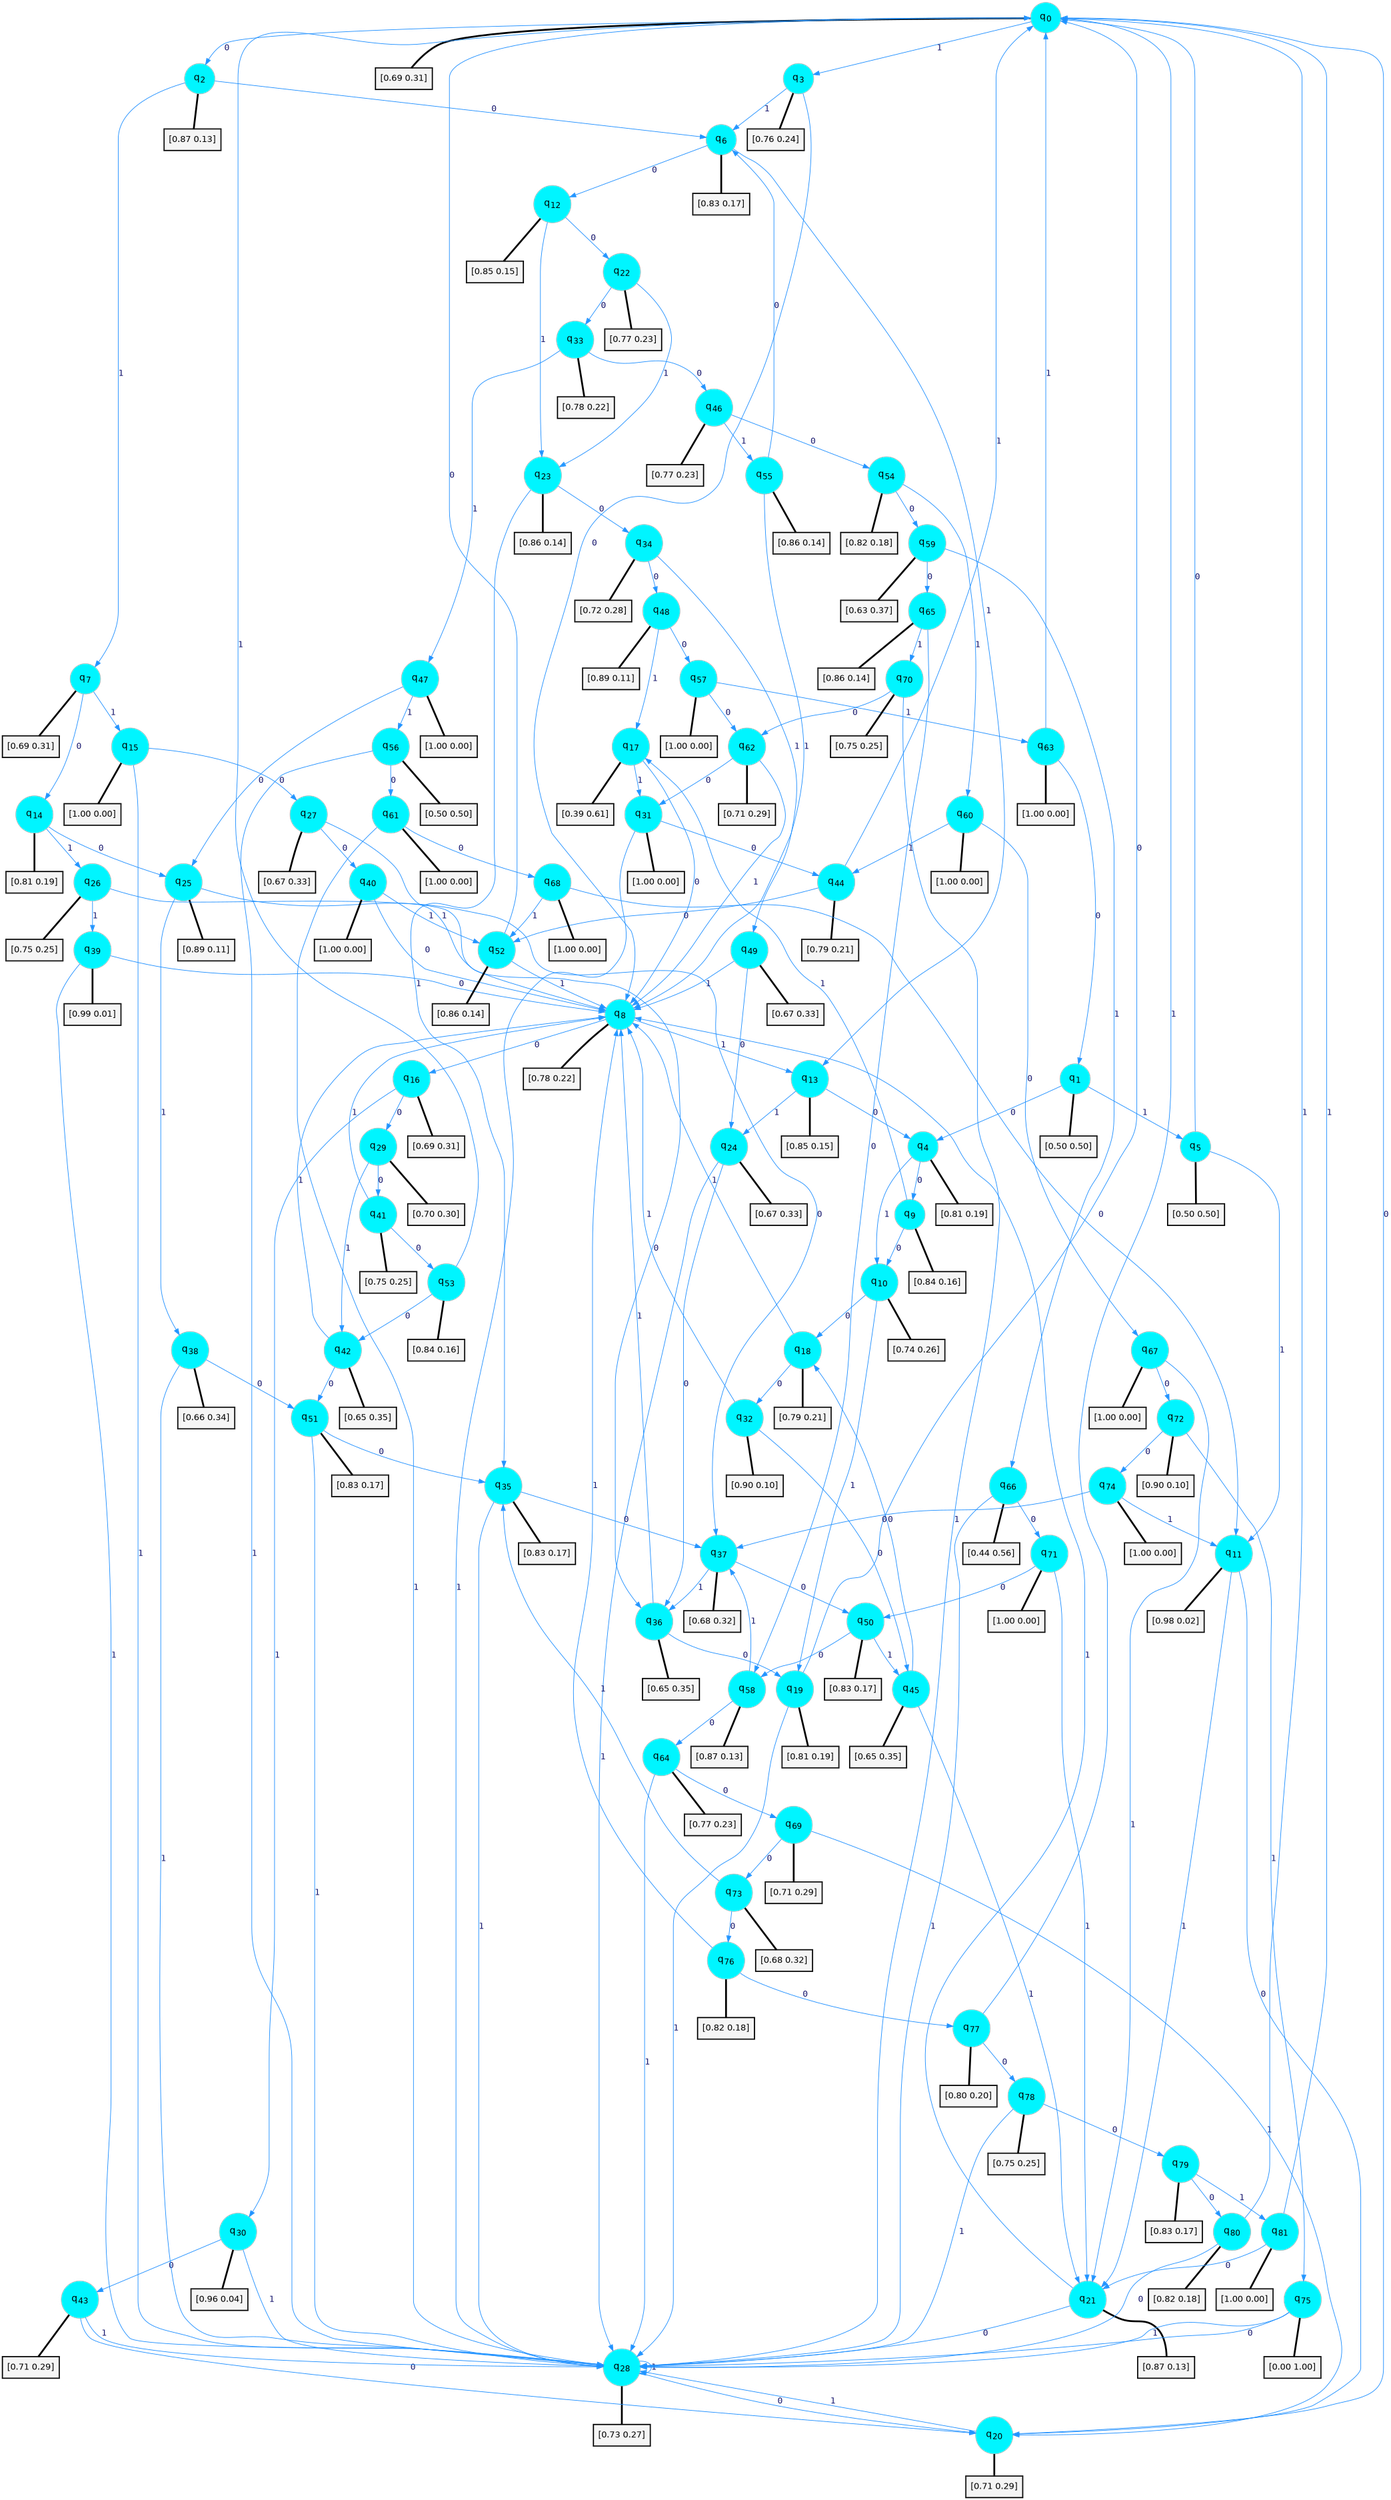 digraph G {
graph [
bgcolor=transparent, dpi=300, rankdir=TD, size="40,25"];
node [
color=gray, fillcolor=turquoise1, fontcolor=black, fontname=Helvetica, fontsize=16, fontweight=bold, shape=circle, style=filled];
edge [
arrowsize=1, color=dodgerblue1, fontcolor=midnightblue, fontname=courier, fontweight=bold, penwidth=1, style=solid, weight=20];
0[label=<q<SUB>0</SUB>>];
1[label=<q<SUB>1</SUB>>];
2[label=<q<SUB>2</SUB>>];
3[label=<q<SUB>3</SUB>>];
4[label=<q<SUB>4</SUB>>];
5[label=<q<SUB>5</SUB>>];
6[label=<q<SUB>6</SUB>>];
7[label=<q<SUB>7</SUB>>];
8[label=<q<SUB>8</SUB>>];
9[label=<q<SUB>9</SUB>>];
10[label=<q<SUB>10</SUB>>];
11[label=<q<SUB>11</SUB>>];
12[label=<q<SUB>12</SUB>>];
13[label=<q<SUB>13</SUB>>];
14[label=<q<SUB>14</SUB>>];
15[label=<q<SUB>15</SUB>>];
16[label=<q<SUB>16</SUB>>];
17[label=<q<SUB>17</SUB>>];
18[label=<q<SUB>18</SUB>>];
19[label=<q<SUB>19</SUB>>];
20[label=<q<SUB>20</SUB>>];
21[label=<q<SUB>21</SUB>>];
22[label=<q<SUB>22</SUB>>];
23[label=<q<SUB>23</SUB>>];
24[label=<q<SUB>24</SUB>>];
25[label=<q<SUB>25</SUB>>];
26[label=<q<SUB>26</SUB>>];
27[label=<q<SUB>27</SUB>>];
28[label=<q<SUB>28</SUB>>];
29[label=<q<SUB>29</SUB>>];
30[label=<q<SUB>30</SUB>>];
31[label=<q<SUB>31</SUB>>];
32[label=<q<SUB>32</SUB>>];
33[label=<q<SUB>33</SUB>>];
34[label=<q<SUB>34</SUB>>];
35[label=<q<SUB>35</SUB>>];
36[label=<q<SUB>36</SUB>>];
37[label=<q<SUB>37</SUB>>];
38[label=<q<SUB>38</SUB>>];
39[label=<q<SUB>39</SUB>>];
40[label=<q<SUB>40</SUB>>];
41[label=<q<SUB>41</SUB>>];
42[label=<q<SUB>42</SUB>>];
43[label=<q<SUB>43</SUB>>];
44[label=<q<SUB>44</SUB>>];
45[label=<q<SUB>45</SUB>>];
46[label=<q<SUB>46</SUB>>];
47[label=<q<SUB>47</SUB>>];
48[label=<q<SUB>48</SUB>>];
49[label=<q<SUB>49</SUB>>];
50[label=<q<SUB>50</SUB>>];
51[label=<q<SUB>51</SUB>>];
52[label=<q<SUB>52</SUB>>];
53[label=<q<SUB>53</SUB>>];
54[label=<q<SUB>54</SUB>>];
55[label=<q<SUB>55</SUB>>];
56[label=<q<SUB>56</SUB>>];
57[label=<q<SUB>57</SUB>>];
58[label=<q<SUB>58</SUB>>];
59[label=<q<SUB>59</SUB>>];
60[label=<q<SUB>60</SUB>>];
61[label=<q<SUB>61</SUB>>];
62[label=<q<SUB>62</SUB>>];
63[label=<q<SUB>63</SUB>>];
64[label=<q<SUB>64</SUB>>];
65[label=<q<SUB>65</SUB>>];
66[label=<q<SUB>66</SUB>>];
67[label=<q<SUB>67</SUB>>];
68[label=<q<SUB>68</SUB>>];
69[label=<q<SUB>69</SUB>>];
70[label=<q<SUB>70</SUB>>];
71[label=<q<SUB>71</SUB>>];
72[label=<q<SUB>72</SUB>>];
73[label=<q<SUB>73</SUB>>];
74[label=<q<SUB>74</SUB>>];
75[label=<q<SUB>75</SUB>>];
76[label=<q<SUB>76</SUB>>];
77[label=<q<SUB>77</SUB>>];
78[label=<q<SUB>78</SUB>>];
79[label=<q<SUB>79</SUB>>];
80[label=<q<SUB>80</SUB>>];
81[label=<q<SUB>81</SUB>>];
82[label="[0.69 0.31]", shape=box,fontcolor=black, fontname=Helvetica, fontsize=14, penwidth=2, fillcolor=whitesmoke,color=black];
83[label="[0.50 0.50]", shape=box,fontcolor=black, fontname=Helvetica, fontsize=14, penwidth=2, fillcolor=whitesmoke,color=black];
84[label="[0.87 0.13]", shape=box,fontcolor=black, fontname=Helvetica, fontsize=14, penwidth=2, fillcolor=whitesmoke,color=black];
85[label="[0.76 0.24]", shape=box,fontcolor=black, fontname=Helvetica, fontsize=14, penwidth=2, fillcolor=whitesmoke,color=black];
86[label="[0.81 0.19]", shape=box,fontcolor=black, fontname=Helvetica, fontsize=14, penwidth=2, fillcolor=whitesmoke,color=black];
87[label="[0.50 0.50]", shape=box,fontcolor=black, fontname=Helvetica, fontsize=14, penwidth=2, fillcolor=whitesmoke,color=black];
88[label="[0.83 0.17]", shape=box,fontcolor=black, fontname=Helvetica, fontsize=14, penwidth=2, fillcolor=whitesmoke,color=black];
89[label="[0.69 0.31]", shape=box,fontcolor=black, fontname=Helvetica, fontsize=14, penwidth=2, fillcolor=whitesmoke,color=black];
90[label="[0.78 0.22]", shape=box,fontcolor=black, fontname=Helvetica, fontsize=14, penwidth=2, fillcolor=whitesmoke,color=black];
91[label="[0.84 0.16]", shape=box,fontcolor=black, fontname=Helvetica, fontsize=14, penwidth=2, fillcolor=whitesmoke,color=black];
92[label="[0.74 0.26]", shape=box,fontcolor=black, fontname=Helvetica, fontsize=14, penwidth=2, fillcolor=whitesmoke,color=black];
93[label="[0.98 0.02]", shape=box,fontcolor=black, fontname=Helvetica, fontsize=14, penwidth=2, fillcolor=whitesmoke,color=black];
94[label="[0.85 0.15]", shape=box,fontcolor=black, fontname=Helvetica, fontsize=14, penwidth=2, fillcolor=whitesmoke,color=black];
95[label="[0.85 0.15]", shape=box,fontcolor=black, fontname=Helvetica, fontsize=14, penwidth=2, fillcolor=whitesmoke,color=black];
96[label="[0.81 0.19]", shape=box,fontcolor=black, fontname=Helvetica, fontsize=14, penwidth=2, fillcolor=whitesmoke,color=black];
97[label="[1.00 0.00]", shape=box,fontcolor=black, fontname=Helvetica, fontsize=14, penwidth=2, fillcolor=whitesmoke,color=black];
98[label="[0.69 0.31]", shape=box,fontcolor=black, fontname=Helvetica, fontsize=14, penwidth=2, fillcolor=whitesmoke,color=black];
99[label="[0.39 0.61]", shape=box,fontcolor=black, fontname=Helvetica, fontsize=14, penwidth=2, fillcolor=whitesmoke,color=black];
100[label="[0.79 0.21]", shape=box,fontcolor=black, fontname=Helvetica, fontsize=14, penwidth=2, fillcolor=whitesmoke,color=black];
101[label="[0.81 0.19]", shape=box,fontcolor=black, fontname=Helvetica, fontsize=14, penwidth=2, fillcolor=whitesmoke,color=black];
102[label="[0.71 0.29]", shape=box,fontcolor=black, fontname=Helvetica, fontsize=14, penwidth=2, fillcolor=whitesmoke,color=black];
103[label="[0.87 0.13]", shape=box,fontcolor=black, fontname=Helvetica, fontsize=14, penwidth=2, fillcolor=whitesmoke,color=black];
104[label="[0.77 0.23]", shape=box,fontcolor=black, fontname=Helvetica, fontsize=14, penwidth=2, fillcolor=whitesmoke,color=black];
105[label="[0.86 0.14]", shape=box,fontcolor=black, fontname=Helvetica, fontsize=14, penwidth=2, fillcolor=whitesmoke,color=black];
106[label="[0.67 0.33]", shape=box,fontcolor=black, fontname=Helvetica, fontsize=14, penwidth=2, fillcolor=whitesmoke,color=black];
107[label="[0.89 0.11]", shape=box,fontcolor=black, fontname=Helvetica, fontsize=14, penwidth=2, fillcolor=whitesmoke,color=black];
108[label="[0.75 0.25]", shape=box,fontcolor=black, fontname=Helvetica, fontsize=14, penwidth=2, fillcolor=whitesmoke,color=black];
109[label="[0.67 0.33]", shape=box,fontcolor=black, fontname=Helvetica, fontsize=14, penwidth=2, fillcolor=whitesmoke,color=black];
110[label="[0.73 0.27]", shape=box,fontcolor=black, fontname=Helvetica, fontsize=14, penwidth=2, fillcolor=whitesmoke,color=black];
111[label="[0.70 0.30]", shape=box,fontcolor=black, fontname=Helvetica, fontsize=14, penwidth=2, fillcolor=whitesmoke,color=black];
112[label="[0.96 0.04]", shape=box,fontcolor=black, fontname=Helvetica, fontsize=14, penwidth=2, fillcolor=whitesmoke,color=black];
113[label="[1.00 0.00]", shape=box,fontcolor=black, fontname=Helvetica, fontsize=14, penwidth=2, fillcolor=whitesmoke,color=black];
114[label="[0.90 0.10]", shape=box,fontcolor=black, fontname=Helvetica, fontsize=14, penwidth=2, fillcolor=whitesmoke,color=black];
115[label="[0.78 0.22]", shape=box,fontcolor=black, fontname=Helvetica, fontsize=14, penwidth=2, fillcolor=whitesmoke,color=black];
116[label="[0.72 0.28]", shape=box,fontcolor=black, fontname=Helvetica, fontsize=14, penwidth=2, fillcolor=whitesmoke,color=black];
117[label="[0.83 0.17]", shape=box,fontcolor=black, fontname=Helvetica, fontsize=14, penwidth=2, fillcolor=whitesmoke,color=black];
118[label="[0.65 0.35]", shape=box,fontcolor=black, fontname=Helvetica, fontsize=14, penwidth=2, fillcolor=whitesmoke,color=black];
119[label="[0.68 0.32]", shape=box,fontcolor=black, fontname=Helvetica, fontsize=14, penwidth=2, fillcolor=whitesmoke,color=black];
120[label="[0.66 0.34]", shape=box,fontcolor=black, fontname=Helvetica, fontsize=14, penwidth=2, fillcolor=whitesmoke,color=black];
121[label="[0.99 0.01]", shape=box,fontcolor=black, fontname=Helvetica, fontsize=14, penwidth=2, fillcolor=whitesmoke,color=black];
122[label="[1.00 0.00]", shape=box,fontcolor=black, fontname=Helvetica, fontsize=14, penwidth=2, fillcolor=whitesmoke,color=black];
123[label="[0.75 0.25]", shape=box,fontcolor=black, fontname=Helvetica, fontsize=14, penwidth=2, fillcolor=whitesmoke,color=black];
124[label="[0.65 0.35]", shape=box,fontcolor=black, fontname=Helvetica, fontsize=14, penwidth=2, fillcolor=whitesmoke,color=black];
125[label="[0.71 0.29]", shape=box,fontcolor=black, fontname=Helvetica, fontsize=14, penwidth=2, fillcolor=whitesmoke,color=black];
126[label="[0.79 0.21]", shape=box,fontcolor=black, fontname=Helvetica, fontsize=14, penwidth=2, fillcolor=whitesmoke,color=black];
127[label="[0.65 0.35]", shape=box,fontcolor=black, fontname=Helvetica, fontsize=14, penwidth=2, fillcolor=whitesmoke,color=black];
128[label="[0.77 0.23]", shape=box,fontcolor=black, fontname=Helvetica, fontsize=14, penwidth=2, fillcolor=whitesmoke,color=black];
129[label="[1.00 0.00]", shape=box,fontcolor=black, fontname=Helvetica, fontsize=14, penwidth=2, fillcolor=whitesmoke,color=black];
130[label="[0.89 0.11]", shape=box,fontcolor=black, fontname=Helvetica, fontsize=14, penwidth=2, fillcolor=whitesmoke,color=black];
131[label="[0.67 0.33]", shape=box,fontcolor=black, fontname=Helvetica, fontsize=14, penwidth=2, fillcolor=whitesmoke,color=black];
132[label="[0.83 0.17]", shape=box,fontcolor=black, fontname=Helvetica, fontsize=14, penwidth=2, fillcolor=whitesmoke,color=black];
133[label="[0.83 0.17]", shape=box,fontcolor=black, fontname=Helvetica, fontsize=14, penwidth=2, fillcolor=whitesmoke,color=black];
134[label="[0.86 0.14]", shape=box,fontcolor=black, fontname=Helvetica, fontsize=14, penwidth=2, fillcolor=whitesmoke,color=black];
135[label="[0.84 0.16]", shape=box,fontcolor=black, fontname=Helvetica, fontsize=14, penwidth=2, fillcolor=whitesmoke,color=black];
136[label="[0.82 0.18]", shape=box,fontcolor=black, fontname=Helvetica, fontsize=14, penwidth=2, fillcolor=whitesmoke,color=black];
137[label="[0.86 0.14]", shape=box,fontcolor=black, fontname=Helvetica, fontsize=14, penwidth=2, fillcolor=whitesmoke,color=black];
138[label="[0.50 0.50]", shape=box,fontcolor=black, fontname=Helvetica, fontsize=14, penwidth=2, fillcolor=whitesmoke,color=black];
139[label="[1.00 0.00]", shape=box,fontcolor=black, fontname=Helvetica, fontsize=14, penwidth=2, fillcolor=whitesmoke,color=black];
140[label="[0.87 0.13]", shape=box,fontcolor=black, fontname=Helvetica, fontsize=14, penwidth=2, fillcolor=whitesmoke,color=black];
141[label="[0.63 0.37]", shape=box,fontcolor=black, fontname=Helvetica, fontsize=14, penwidth=2, fillcolor=whitesmoke,color=black];
142[label="[1.00 0.00]", shape=box,fontcolor=black, fontname=Helvetica, fontsize=14, penwidth=2, fillcolor=whitesmoke,color=black];
143[label="[1.00 0.00]", shape=box,fontcolor=black, fontname=Helvetica, fontsize=14, penwidth=2, fillcolor=whitesmoke,color=black];
144[label="[0.71 0.29]", shape=box,fontcolor=black, fontname=Helvetica, fontsize=14, penwidth=2, fillcolor=whitesmoke,color=black];
145[label="[1.00 0.00]", shape=box,fontcolor=black, fontname=Helvetica, fontsize=14, penwidth=2, fillcolor=whitesmoke,color=black];
146[label="[0.77 0.23]", shape=box,fontcolor=black, fontname=Helvetica, fontsize=14, penwidth=2, fillcolor=whitesmoke,color=black];
147[label="[0.86 0.14]", shape=box,fontcolor=black, fontname=Helvetica, fontsize=14, penwidth=2, fillcolor=whitesmoke,color=black];
148[label="[0.44 0.56]", shape=box,fontcolor=black, fontname=Helvetica, fontsize=14, penwidth=2, fillcolor=whitesmoke,color=black];
149[label="[1.00 0.00]", shape=box,fontcolor=black, fontname=Helvetica, fontsize=14, penwidth=2, fillcolor=whitesmoke,color=black];
150[label="[1.00 0.00]", shape=box,fontcolor=black, fontname=Helvetica, fontsize=14, penwidth=2, fillcolor=whitesmoke,color=black];
151[label="[0.71 0.29]", shape=box,fontcolor=black, fontname=Helvetica, fontsize=14, penwidth=2, fillcolor=whitesmoke,color=black];
152[label="[0.75 0.25]", shape=box,fontcolor=black, fontname=Helvetica, fontsize=14, penwidth=2, fillcolor=whitesmoke,color=black];
153[label="[1.00 0.00]", shape=box,fontcolor=black, fontname=Helvetica, fontsize=14, penwidth=2, fillcolor=whitesmoke,color=black];
154[label="[0.90 0.10]", shape=box,fontcolor=black, fontname=Helvetica, fontsize=14, penwidth=2, fillcolor=whitesmoke,color=black];
155[label="[0.68 0.32]", shape=box,fontcolor=black, fontname=Helvetica, fontsize=14, penwidth=2, fillcolor=whitesmoke,color=black];
156[label="[1.00 0.00]", shape=box,fontcolor=black, fontname=Helvetica, fontsize=14, penwidth=2, fillcolor=whitesmoke,color=black];
157[label="[0.00 1.00]", shape=box,fontcolor=black, fontname=Helvetica, fontsize=14, penwidth=2, fillcolor=whitesmoke,color=black];
158[label="[0.82 0.18]", shape=box,fontcolor=black, fontname=Helvetica, fontsize=14, penwidth=2, fillcolor=whitesmoke,color=black];
159[label="[0.80 0.20]", shape=box,fontcolor=black, fontname=Helvetica, fontsize=14, penwidth=2, fillcolor=whitesmoke,color=black];
160[label="[0.75 0.25]", shape=box,fontcolor=black, fontname=Helvetica, fontsize=14, penwidth=2, fillcolor=whitesmoke,color=black];
161[label="[0.83 0.17]", shape=box,fontcolor=black, fontname=Helvetica, fontsize=14, penwidth=2, fillcolor=whitesmoke,color=black];
162[label="[0.82 0.18]", shape=box,fontcolor=black, fontname=Helvetica, fontsize=14, penwidth=2, fillcolor=whitesmoke,color=black];
163[label="[1.00 0.00]", shape=box,fontcolor=black, fontname=Helvetica, fontsize=14, penwidth=2, fillcolor=whitesmoke,color=black];
0->2 [label=0];
0->3 [label=1];
0->82 [arrowhead=none, penwidth=3,color=black];
1->4 [label=0];
1->5 [label=1];
1->83 [arrowhead=none, penwidth=3,color=black];
2->6 [label=0];
2->7 [label=1];
2->84 [arrowhead=none, penwidth=3,color=black];
3->8 [label=0];
3->6 [label=1];
3->85 [arrowhead=none, penwidth=3,color=black];
4->9 [label=0];
4->10 [label=1];
4->86 [arrowhead=none, penwidth=3,color=black];
5->0 [label=0];
5->11 [label=1];
5->87 [arrowhead=none, penwidth=3,color=black];
6->12 [label=0];
6->13 [label=1];
6->88 [arrowhead=none, penwidth=3,color=black];
7->14 [label=0];
7->15 [label=1];
7->89 [arrowhead=none, penwidth=3,color=black];
8->16 [label=0];
8->13 [label=1];
8->90 [arrowhead=none, penwidth=3,color=black];
9->10 [label=0];
9->17 [label=1];
9->91 [arrowhead=none, penwidth=3,color=black];
10->18 [label=0];
10->19 [label=1];
10->92 [arrowhead=none, penwidth=3,color=black];
11->20 [label=0];
11->21 [label=1];
11->93 [arrowhead=none, penwidth=3,color=black];
12->22 [label=0];
12->23 [label=1];
12->94 [arrowhead=none, penwidth=3,color=black];
13->4 [label=0];
13->24 [label=1];
13->95 [arrowhead=none, penwidth=3,color=black];
14->25 [label=0];
14->26 [label=1];
14->96 [arrowhead=none, penwidth=3,color=black];
15->27 [label=0];
15->28 [label=1];
15->97 [arrowhead=none, penwidth=3,color=black];
16->29 [label=0];
16->30 [label=1];
16->98 [arrowhead=none, penwidth=3,color=black];
17->8 [label=0];
17->31 [label=1];
17->99 [arrowhead=none, penwidth=3,color=black];
18->32 [label=0];
18->8 [label=1];
18->100 [arrowhead=none, penwidth=3,color=black];
19->0 [label=0];
19->28 [label=1];
19->101 [arrowhead=none, penwidth=3,color=black];
20->0 [label=0];
20->28 [label=1];
20->102 [arrowhead=none, penwidth=3,color=black];
21->28 [label=0];
21->8 [label=1];
21->103 [arrowhead=none, penwidth=3,color=black];
22->33 [label=0];
22->23 [label=1];
22->104 [arrowhead=none, penwidth=3,color=black];
23->34 [label=0];
23->35 [label=1];
23->105 [arrowhead=none, penwidth=3,color=black];
24->36 [label=0];
24->28 [label=1];
24->106 [arrowhead=none, penwidth=3,color=black];
25->37 [label=0];
25->38 [label=1];
25->107 [arrowhead=none, penwidth=3,color=black];
26->36 [label=0];
26->39 [label=1];
26->108 [arrowhead=none, penwidth=3,color=black];
27->40 [label=0];
27->8 [label=1];
27->109 [arrowhead=none, penwidth=3,color=black];
28->20 [label=0];
28->28 [label=1];
28->110 [arrowhead=none, penwidth=3,color=black];
29->41 [label=0];
29->42 [label=1];
29->111 [arrowhead=none, penwidth=3,color=black];
30->43 [label=0];
30->28 [label=1];
30->112 [arrowhead=none, penwidth=3,color=black];
31->44 [label=0];
31->28 [label=1];
31->113 [arrowhead=none, penwidth=3,color=black];
32->45 [label=0];
32->8 [label=1];
32->114 [arrowhead=none, penwidth=3,color=black];
33->46 [label=0];
33->47 [label=1];
33->115 [arrowhead=none, penwidth=3,color=black];
34->48 [label=0];
34->49 [label=1];
34->116 [arrowhead=none, penwidth=3,color=black];
35->37 [label=0];
35->28 [label=1];
35->117 [arrowhead=none, penwidth=3,color=black];
36->19 [label=0];
36->8 [label=1];
36->118 [arrowhead=none, penwidth=3,color=black];
37->50 [label=0];
37->36 [label=1];
37->119 [arrowhead=none, penwidth=3,color=black];
38->51 [label=0];
38->28 [label=1];
38->120 [arrowhead=none, penwidth=3,color=black];
39->8 [label=0];
39->28 [label=1];
39->121 [arrowhead=none, penwidth=3,color=black];
40->8 [label=0];
40->52 [label=1];
40->122 [arrowhead=none, penwidth=3,color=black];
41->53 [label=0];
41->8 [label=1];
41->123 [arrowhead=none, penwidth=3,color=black];
42->51 [label=0];
42->8 [label=1];
42->124 [arrowhead=none, penwidth=3,color=black];
43->20 [label=0];
43->28 [label=1];
43->125 [arrowhead=none, penwidth=3,color=black];
44->52 [label=0];
44->0 [label=1];
44->126 [arrowhead=none, penwidth=3,color=black];
45->18 [label=0];
45->21 [label=1];
45->127 [arrowhead=none, penwidth=3,color=black];
46->54 [label=0];
46->55 [label=1];
46->128 [arrowhead=none, penwidth=3,color=black];
47->25 [label=0];
47->56 [label=1];
47->129 [arrowhead=none, penwidth=3,color=black];
48->57 [label=0];
48->17 [label=1];
48->130 [arrowhead=none, penwidth=3,color=black];
49->24 [label=0];
49->8 [label=1];
49->131 [arrowhead=none, penwidth=3,color=black];
50->58 [label=0];
50->45 [label=1];
50->132 [arrowhead=none, penwidth=3,color=black];
51->35 [label=0];
51->28 [label=1];
51->133 [arrowhead=none, penwidth=3,color=black];
52->0 [label=0];
52->8 [label=1];
52->134 [arrowhead=none, penwidth=3,color=black];
53->42 [label=0];
53->0 [label=1];
53->135 [arrowhead=none, penwidth=3,color=black];
54->59 [label=0];
54->60 [label=1];
54->136 [arrowhead=none, penwidth=3,color=black];
55->6 [label=0];
55->8 [label=1];
55->137 [arrowhead=none, penwidth=3,color=black];
56->61 [label=0];
56->28 [label=1];
56->138 [arrowhead=none, penwidth=3,color=black];
57->62 [label=0];
57->63 [label=1];
57->139 [arrowhead=none, penwidth=3,color=black];
58->64 [label=0];
58->37 [label=1];
58->140 [arrowhead=none, penwidth=3,color=black];
59->65 [label=0];
59->66 [label=1];
59->141 [arrowhead=none, penwidth=3,color=black];
60->67 [label=0];
60->44 [label=1];
60->142 [arrowhead=none, penwidth=3,color=black];
61->68 [label=0];
61->28 [label=1];
61->143 [arrowhead=none, penwidth=3,color=black];
62->31 [label=0];
62->8 [label=1];
62->144 [arrowhead=none, penwidth=3,color=black];
63->1 [label=0];
63->0 [label=1];
63->145 [arrowhead=none, penwidth=3,color=black];
64->69 [label=0];
64->28 [label=1];
64->146 [arrowhead=none, penwidth=3,color=black];
65->58 [label=0];
65->70 [label=1];
65->147 [arrowhead=none, penwidth=3,color=black];
66->71 [label=0];
66->28 [label=1];
66->148 [arrowhead=none, penwidth=3,color=black];
67->72 [label=0];
67->21 [label=1];
67->149 [arrowhead=none, penwidth=3,color=black];
68->11 [label=0];
68->52 [label=1];
68->150 [arrowhead=none, penwidth=3,color=black];
69->73 [label=0];
69->20 [label=1];
69->151 [arrowhead=none, penwidth=3,color=black];
70->62 [label=0];
70->28 [label=1];
70->152 [arrowhead=none, penwidth=3,color=black];
71->50 [label=0];
71->21 [label=1];
71->153 [arrowhead=none, penwidth=3,color=black];
72->74 [label=0];
72->75 [label=1];
72->154 [arrowhead=none, penwidth=3,color=black];
73->76 [label=0];
73->35 [label=1];
73->155 [arrowhead=none, penwidth=3,color=black];
74->37 [label=0];
74->11 [label=1];
74->156 [arrowhead=none, penwidth=3,color=black];
75->28 [label=0];
75->28 [label=1];
75->157 [arrowhead=none, penwidth=3,color=black];
76->77 [label=0];
76->8 [label=1];
76->158 [arrowhead=none, penwidth=3,color=black];
77->78 [label=0];
77->0 [label=1];
77->159 [arrowhead=none, penwidth=3,color=black];
78->79 [label=0];
78->28 [label=1];
78->160 [arrowhead=none, penwidth=3,color=black];
79->80 [label=0];
79->81 [label=1];
79->161 [arrowhead=none, penwidth=3,color=black];
80->28 [label=0];
80->0 [label=1];
80->162 [arrowhead=none, penwidth=3,color=black];
81->21 [label=0];
81->0 [label=1];
81->163 [arrowhead=none, penwidth=3,color=black];
}

